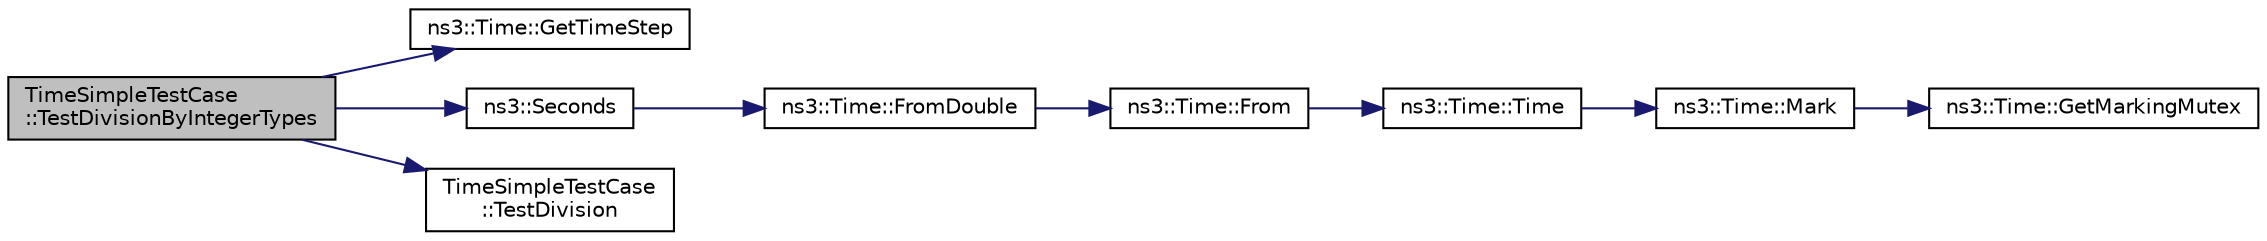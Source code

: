 digraph "TimeSimpleTestCase::TestDivisionByIntegerTypes"
{
 // LATEX_PDF_SIZE
  edge [fontname="Helvetica",fontsize="10",labelfontname="Helvetica",labelfontsize="10"];
  node [fontname="Helvetica",fontsize="10",shape=record];
  rankdir="LR";
  Node1 [label="TimeSimpleTestCase\l::TestDivisionByIntegerTypes",height=0.2,width=0.4,color="black", fillcolor="grey75", style="filled", fontcolor="black",tooltip="Test dividing a Time instance by various integer types."];
  Node1 -> Node2 [color="midnightblue",fontsize="10",style="solid",fontname="Helvetica"];
  Node2 [label="ns3::Time::GetTimeStep",height=0.2,width=0.4,color="black", fillcolor="white", style="filled",URL="$classns3_1_1_time.html#a363390860dcce2d549b83b5fe3e08657",tooltip="Get the raw time value, in the current resolution unit."];
  Node1 -> Node3 [color="midnightblue",fontsize="10",style="solid",fontname="Helvetica"];
  Node3 [label="ns3::Seconds",height=0.2,width=0.4,color="black", fillcolor="white", style="filled",URL="$group__timecivil.html#ga33c34b816f8ff6628e33d5c8e9713b9e",tooltip="Construct a Time in the indicated unit."];
  Node3 -> Node4 [color="midnightblue",fontsize="10",style="solid",fontname="Helvetica"];
  Node4 [label="ns3::Time::FromDouble",height=0.2,width=0.4,color="black", fillcolor="white", style="filled",URL="$classns3_1_1_time.html#a60e845f4a74e62495b86356afe604cb4",tooltip="Create a Time equal to value in unit unit."];
  Node4 -> Node5 [color="midnightblue",fontsize="10",style="solid",fontname="Helvetica"];
  Node5 [label="ns3::Time::From",height=0.2,width=0.4,color="black", fillcolor="white", style="filled",URL="$classns3_1_1_time.html#a34e4acc13d0e08cc8cb9cd3b838b9baf",tooltip="Create a Time in the current unit."];
  Node5 -> Node6 [color="midnightblue",fontsize="10",style="solid",fontname="Helvetica"];
  Node6 [label="ns3::Time::Time",height=0.2,width=0.4,color="black", fillcolor="white", style="filled",URL="$classns3_1_1_time.html#a8a39dc1b8cbbd7fe6d940e492d1b925e",tooltip="Default constructor, with value 0."];
  Node6 -> Node7 [color="midnightblue",fontsize="10",style="solid",fontname="Helvetica"];
  Node7 [label="ns3::Time::Mark",height=0.2,width=0.4,color="black", fillcolor="white", style="filled",URL="$classns3_1_1_time.html#aa7eef2a1119c1c4855d99f1e83d44c54",tooltip="Record a Time instance with the MarkedTimes."];
  Node7 -> Node8 [color="midnightblue",fontsize="10",style="solid",fontname="Helvetica"];
  Node8 [label="ns3::Time::GetMarkingMutex",height=0.2,width=0.4,color="black", fillcolor="white", style="filled",URL="$classns3_1_1_time.html#addd8e672203391b3ae98ee475ce05272",tooltip=" "];
  Node1 -> Node9 [color="midnightblue",fontsize="10",style="solid",fontname="Helvetica"];
  Node9 [label="TimeSimpleTestCase\l::TestDivision",height=0.2,width=0.4,color="black", fillcolor="white", style="filled",URL="$class_time_simple_test_case.html#ac3cc049d6d108a740423d7f4de4092c7",tooltip="Helper function to handle boilerplate code for division tests."];
}

